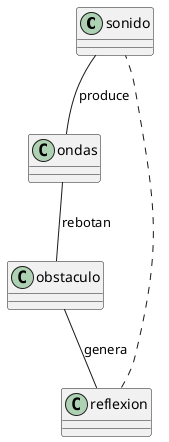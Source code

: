 @startuml
class sonido
class ondas
class obstaculo
class reflexion

sonido -- ondas : produce
ondas -- obstaculo : rebotan
obstaculo -- reflexion : genera
reflexion .... sonido

@enduml